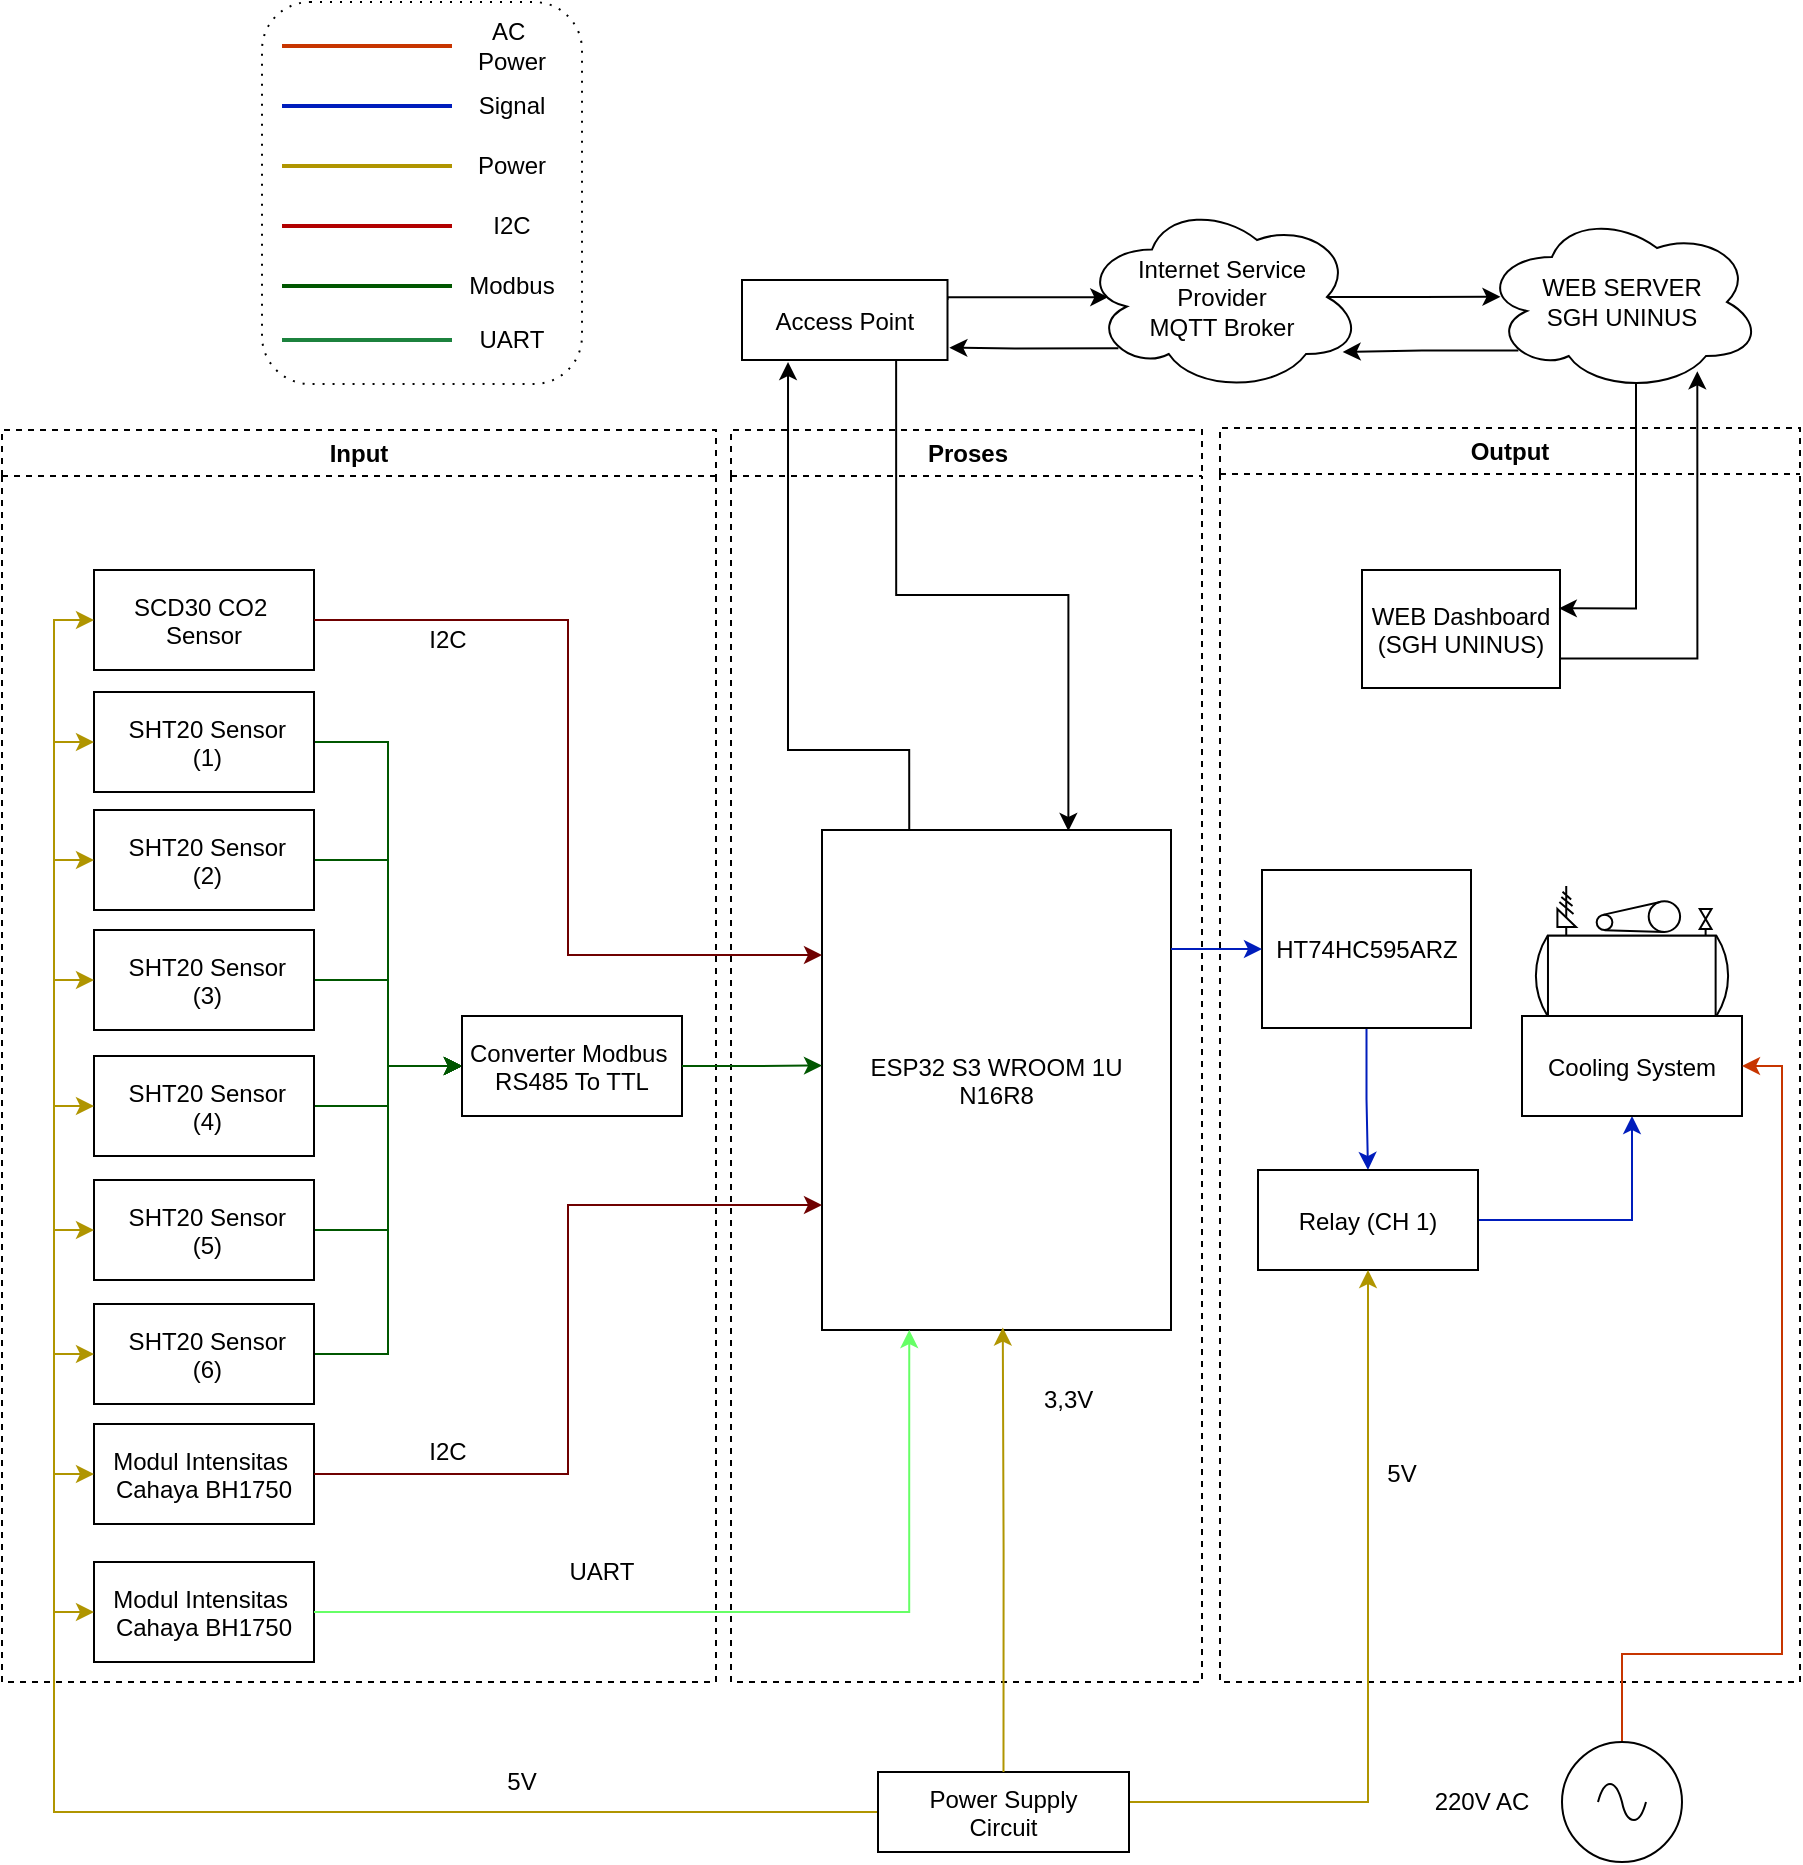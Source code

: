 <mxfile version="22.0.0" type="device">
  <diagram name="Page-1" id="e7e014a7-5840-1c2e-5031-d8a46d1fe8dd">
    <mxGraphModel dx="1969" dy="1969" grid="1" gridSize="10" guides="1" tooltips="1" connect="1" arrows="1" fold="1" page="1" pageScale="1" pageWidth="1169" pageHeight="826" background="none" math="0" shadow="0">
      <root>
        <mxCell id="0" />
        <mxCell id="1" parent="0" />
        <mxCell id="_jFeVBPDXCWnUA5WZdn8-125" value="" style="rounded=1;whiteSpace=wrap;html=1;dashed=1;dashPattern=1 4;" parent="1" vertex="1">
          <mxGeometry x="210" y="-30" width="160" height="191" as="geometry" />
        </mxCell>
        <mxCell id="2" value="Input" style="swimlane;whiteSpace=wrap;strokeWidth=1;dashed=1;" parent="1" vertex="1">
          <mxGeometry x="80" y="184" width="357" height="626" as="geometry" />
        </mxCell>
        <mxCell id="YdDurSKwB5YpkGT3qeEK-24" style="edgeStyle=orthogonalEdgeStyle;rounded=0;orthogonalLoop=1;jettySize=auto;html=1;exitX=1;exitY=0.5;exitDx=0;exitDy=0;entryX=0;entryY=0.5;entryDx=0;entryDy=0;fillColor=#008a00;strokeColor=#005700;" parent="2" source="7" target="8" edge="1">
          <mxGeometry relative="1" as="geometry" />
        </mxCell>
        <mxCell id="7" value=" SHT20 Sensor&#xa; (1)" style="" parent="2" vertex="1">
          <mxGeometry x="46" y="131" width="110" height="50" as="geometry" />
        </mxCell>
        <mxCell id="gOU0UTN-xjUXF7Q-TM1f-51" value="SCD30 CO2 &#xa;Sensor" style="" parent="2" vertex="1">
          <mxGeometry x="46" y="70" width="110" height="50" as="geometry" />
        </mxCell>
        <mxCell id="YdDurSKwB5YpkGT3qeEK-26" style="edgeStyle=orthogonalEdgeStyle;rounded=0;orthogonalLoop=1;jettySize=auto;html=1;exitX=1;exitY=0.5;exitDx=0;exitDy=0;entryX=0;entryY=0.5;entryDx=0;entryDy=0;fillColor=#008a00;strokeColor=#005700;" parent="2" source="YdDurSKwB5YpkGT3qeEK-18" target="8" edge="1">
          <mxGeometry relative="1" as="geometry" />
        </mxCell>
        <mxCell id="YdDurSKwB5YpkGT3qeEK-18" value=" SHT20 Sensor&#xa; (2)" style="" parent="2" vertex="1">
          <mxGeometry x="46" y="190" width="110" height="50" as="geometry" />
        </mxCell>
        <mxCell id="YdDurSKwB5YpkGT3qeEK-27" style="edgeStyle=orthogonalEdgeStyle;rounded=0;orthogonalLoop=1;jettySize=auto;html=1;exitX=1;exitY=0.5;exitDx=0;exitDy=0;entryX=0;entryY=0.5;entryDx=0;entryDy=0;fillColor=#008a00;strokeColor=#005700;" parent="2" source="YdDurSKwB5YpkGT3qeEK-19" target="8" edge="1">
          <mxGeometry relative="1" as="geometry" />
        </mxCell>
        <mxCell id="YdDurSKwB5YpkGT3qeEK-19" value=" SHT20 Sensor&#xa; (3)" style="" parent="2" vertex="1">
          <mxGeometry x="46" y="250" width="110" height="50" as="geometry" />
        </mxCell>
        <mxCell id="YdDurSKwB5YpkGT3qeEK-28" style="edgeStyle=orthogonalEdgeStyle;rounded=0;orthogonalLoop=1;jettySize=auto;html=1;exitX=1;exitY=0.5;exitDx=0;exitDy=0;entryX=0;entryY=0.5;entryDx=0;entryDy=0;fillColor=#008a00;strokeColor=#005700;" parent="2" source="YdDurSKwB5YpkGT3qeEK-20" target="8" edge="1">
          <mxGeometry relative="1" as="geometry" />
        </mxCell>
        <mxCell id="YdDurSKwB5YpkGT3qeEK-20" value=" SHT20 Sensor&#xa; (4)" style="" parent="2" vertex="1">
          <mxGeometry x="46" y="313" width="110" height="50" as="geometry" />
        </mxCell>
        <mxCell id="YdDurSKwB5YpkGT3qeEK-29" style="edgeStyle=orthogonalEdgeStyle;rounded=0;orthogonalLoop=1;jettySize=auto;html=1;exitX=1;exitY=0.5;exitDx=0;exitDy=0;entryX=0;entryY=0.5;entryDx=0;entryDy=0;fillColor=#008a00;strokeColor=#005700;" parent="2" source="YdDurSKwB5YpkGT3qeEK-21" target="8" edge="1">
          <mxGeometry relative="1" as="geometry" />
        </mxCell>
        <mxCell id="YdDurSKwB5YpkGT3qeEK-21" value=" SHT20 Sensor&#xa; (5)" style="" parent="2" vertex="1">
          <mxGeometry x="46" y="375" width="110" height="50" as="geometry" />
        </mxCell>
        <mxCell id="YdDurSKwB5YpkGT3qeEK-30" style="edgeStyle=orthogonalEdgeStyle;rounded=0;orthogonalLoop=1;jettySize=auto;html=1;exitX=1;exitY=0.5;exitDx=0;exitDy=0;entryX=0;entryY=0.5;entryDx=0;entryDy=0;fillColor=#008a00;strokeColor=#005700;" parent="2" source="YdDurSKwB5YpkGT3qeEK-22" target="8" edge="1">
          <mxGeometry relative="1" as="geometry" />
        </mxCell>
        <mxCell id="YdDurSKwB5YpkGT3qeEK-22" value=" SHT20 Sensor&#xa; (6)" style="" parent="2" vertex="1">
          <mxGeometry x="46" y="437" width="110" height="50" as="geometry" />
        </mxCell>
        <mxCell id="10" value="Modul Intensitas &#xa;Cahaya BH1750" style="" parent="2" vertex="1">
          <mxGeometry x="46" y="497" width="110" height="50" as="geometry" />
        </mxCell>
        <mxCell id="8" value="Converter Modbus &#xa;RS485 To TTL" style="" parent="2" vertex="1">
          <mxGeometry x="230" y="293" width="110" height="50" as="geometry" />
        </mxCell>
        <mxCell id="YdDurSKwB5YpkGT3qeEK-34" value="I2C" style="text;html=1;strokeColor=none;fillColor=none;align=center;verticalAlign=middle;whiteSpace=wrap;rounded=0;" parent="2" vertex="1">
          <mxGeometry x="193" y="496" width="60" height="30" as="geometry" />
        </mxCell>
        <mxCell id="YdDurSKwB5YpkGT3qeEK-35" value="I2C" style="text;html=1;strokeColor=none;fillColor=none;align=center;verticalAlign=middle;whiteSpace=wrap;rounded=0;" parent="2" vertex="1">
          <mxGeometry x="193" y="90" width="60" height="30" as="geometry" />
        </mxCell>
        <mxCell id="CCovq0yafHoHbxgWilmW-18" value="Modul Intensitas &#xa;Cahaya BH1750" style="" vertex="1" parent="2">
          <mxGeometry x="46" y="566" width="110" height="50" as="geometry" />
        </mxCell>
        <mxCell id="CCovq0yafHoHbxgWilmW-21" value="UART" style="text;html=1;strokeColor=none;fillColor=none;align=center;verticalAlign=middle;whiteSpace=wrap;rounded=0;" vertex="1" parent="2">
          <mxGeometry x="270" y="556" width="60" height="30" as="geometry" />
        </mxCell>
        <mxCell id="3" value="Proses" style="swimlane;whiteSpace=wrap;dashed=1;" parent="1" vertex="1">
          <mxGeometry x="444.5" y="184" width="235.5" height="626" as="geometry" />
        </mxCell>
        <mxCell id="16" value="ESP32 S3 WROOM 1U&#xa;N16R8" style="" parent="3" vertex="1">
          <mxGeometry x="45.5" y="200" width="174.5" height="250" as="geometry" />
        </mxCell>
        <mxCell id="_jFeVBPDXCWnUA5WZdn8-85" value="3,3V&amp;nbsp;" style="text;html=1;strokeColor=none;fillColor=none;align=center;verticalAlign=middle;whiteSpace=wrap;rounded=0;" parent="3" vertex="1">
          <mxGeometry x="140.5" y="470" width="60" height="30" as="geometry" />
        </mxCell>
        <mxCell id="4" value="Output" style="swimlane;whiteSpace=wrap;fillColor=default;dashed=1;" parent="1" vertex="1">
          <mxGeometry x="689" y="183" width="290" height="627" as="geometry" />
        </mxCell>
        <mxCell id="fvAeQSL598vL-GRUNHVL-43" value="WEB Dashboard&#xa;(SGH UNINUS)" style="" parent="4" vertex="1">
          <mxGeometry x="71" y="71" width="99" height="59" as="geometry" />
        </mxCell>
        <mxCell id="IYphakTMfZU0k0o7lQrA-16" value="" style="edgeStyle=orthogonalEdgeStyle;rounded=0;orthogonalLoop=1;jettySize=auto;html=1;fillColor=#0050ef;strokeColor=#001DBC;" parent="4" source="_jFeVBPDXCWnUA5WZdn8-38" target="_jFeVBPDXCWnUA5WZdn8-42" edge="1">
          <mxGeometry relative="1" as="geometry" />
        </mxCell>
        <mxCell id="_jFeVBPDXCWnUA5WZdn8-38" value="HT74HC595ARZ" style="rounded=0;whiteSpace=wrap;html=1;" parent="4" vertex="1">
          <mxGeometry x="21" y="221" width="104.5" height="79" as="geometry" />
        </mxCell>
        <mxCell id="IYphakTMfZU0k0o7lQrA-17" style="edgeStyle=orthogonalEdgeStyle;rounded=0;orthogonalLoop=1;jettySize=auto;html=1;exitX=1;exitY=0.5;exitDx=0;exitDy=0;entryX=0.5;entryY=1;entryDx=0;entryDy=0;fillColor=#0050ef;strokeColor=#001DBC;" parent="4" source="_jFeVBPDXCWnUA5WZdn8-42" target="_jFeVBPDXCWnUA5WZdn8-43" edge="1">
          <mxGeometry relative="1" as="geometry" />
        </mxCell>
        <mxCell id="_jFeVBPDXCWnUA5WZdn8-42" value="Relay (CH 1)" style="" parent="4" vertex="1">
          <mxGeometry x="19" y="371" width="110" height="50" as="geometry" />
        </mxCell>
        <mxCell id="_jFeVBPDXCWnUA5WZdn8-43" value="Cooling System" style="" parent="4" vertex="1">
          <mxGeometry x="151" y="294" width="110" height="50" as="geometry" />
        </mxCell>
        <mxCell id="IYphakTMfZU0k0o7lQrA-54" value="5V" style="text;html=1;strokeColor=none;fillColor=none;align=center;verticalAlign=middle;whiteSpace=wrap;rounded=0;" parent="4" vertex="1">
          <mxGeometry x="61" y="508" width="60" height="30" as="geometry" />
        </mxCell>
        <mxCell id="IYphakTMfZU0k0o7lQrA-59" value="" style="verticalLabelPosition=bottom;outlineConnect=0;align=center;dashed=0;html=1;verticalAlign=top;shape=mxgraph.pid.compressors.ac_air_compressor" parent="4" vertex="1">
          <mxGeometry x="156" y="229" width="100" height="65" as="geometry" />
        </mxCell>
        <mxCell id="IYphakTMfZU0k0o7lQrA-19" style="edgeStyle=orthogonalEdgeStyle;rounded=0;orthogonalLoop=1;jettySize=auto;html=1;exitX=1;exitY=0.5;exitDx=0;exitDy=0;entryX=0.5;entryY=1;entryDx=0;entryDy=0;fillColor=#e3c800;strokeColor=#B09500;" parent="1" source="_jFeVBPDXCWnUA5WZdn8-65" target="_jFeVBPDXCWnUA5WZdn8-42" edge="1">
          <mxGeometry relative="1" as="geometry">
            <Array as="points">
              <mxPoint x="644" y="870" />
              <mxPoint x="763" y="870" />
            </Array>
          </mxGeometry>
        </mxCell>
        <mxCell id="IYphakTMfZU0k0o7lQrA-26" style="edgeStyle=orthogonalEdgeStyle;rounded=0;orthogonalLoop=1;jettySize=auto;html=1;exitX=0;exitY=0.5;exitDx=0;exitDy=0;entryX=0;entryY=0.5;entryDx=0;entryDy=0;fillColor=#e3c800;strokeColor=#B09500;" parent="1" source="_jFeVBPDXCWnUA5WZdn8-65" target="gOU0UTN-xjUXF7Q-TM1f-51" edge="1">
          <mxGeometry relative="1" as="geometry" />
        </mxCell>
        <mxCell id="IYphakTMfZU0k0o7lQrA-27" style="edgeStyle=orthogonalEdgeStyle;rounded=0;orthogonalLoop=1;jettySize=auto;html=1;exitX=0;exitY=0.5;exitDx=0;exitDy=0;entryX=0;entryY=0.5;entryDx=0;entryDy=0;fillColor=#e3c800;strokeColor=#B09500;" parent="1" source="_jFeVBPDXCWnUA5WZdn8-65" target="7" edge="1">
          <mxGeometry relative="1" as="geometry" />
        </mxCell>
        <mxCell id="IYphakTMfZU0k0o7lQrA-28" style="edgeStyle=orthogonalEdgeStyle;rounded=0;orthogonalLoop=1;jettySize=auto;html=1;entryX=0;entryY=0.5;entryDx=0;entryDy=0;fillColor=#e3c800;strokeColor=#B09500;" parent="1" source="_jFeVBPDXCWnUA5WZdn8-65" target="YdDurSKwB5YpkGT3qeEK-18" edge="1">
          <mxGeometry relative="1" as="geometry" />
        </mxCell>
        <mxCell id="IYphakTMfZU0k0o7lQrA-29" style="edgeStyle=orthogonalEdgeStyle;rounded=0;orthogonalLoop=1;jettySize=auto;html=1;exitX=0;exitY=0.5;exitDx=0;exitDy=0;entryX=0;entryY=0.5;entryDx=0;entryDy=0;fillColor=#e3c800;strokeColor=#B09500;" parent="1" source="_jFeVBPDXCWnUA5WZdn8-65" target="YdDurSKwB5YpkGT3qeEK-19" edge="1">
          <mxGeometry relative="1" as="geometry" />
        </mxCell>
        <mxCell id="IYphakTMfZU0k0o7lQrA-30" style="edgeStyle=orthogonalEdgeStyle;rounded=0;orthogonalLoop=1;jettySize=auto;html=1;exitX=0;exitY=0.5;exitDx=0;exitDy=0;entryX=0;entryY=0.5;entryDx=0;entryDy=0;fillColor=#e3c800;strokeColor=#B09500;" parent="1" source="_jFeVBPDXCWnUA5WZdn8-65" target="YdDurSKwB5YpkGT3qeEK-20" edge="1">
          <mxGeometry relative="1" as="geometry" />
        </mxCell>
        <mxCell id="IYphakTMfZU0k0o7lQrA-31" style="edgeStyle=orthogonalEdgeStyle;rounded=0;orthogonalLoop=1;jettySize=auto;html=1;entryX=0;entryY=0.5;entryDx=0;entryDy=0;fillColor=#e3c800;strokeColor=#B09500;" parent="1" source="_jFeVBPDXCWnUA5WZdn8-65" target="YdDurSKwB5YpkGT3qeEK-21" edge="1">
          <mxGeometry relative="1" as="geometry" />
        </mxCell>
        <mxCell id="IYphakTMfZU0k0o7lQrA-33" style="edgeStyle=orthogonalEdgeStyle;rounded=0;orthogonalLoop=1;jettySize=auto;html=1;entryX=0;entryY=0.5;entryDx=0;entryDy=0;fillColor=#e3c800;strokeColor=#B09500;" parent="1" source="_jFeVBPDXCWnUA5WZdn8-65" target="YdDurSKwB5YpkGT3qeEK-22" edge="1">
          <mxGeometry relative="1" as="geometry" />
        </mxCell>
        <mxCell id="IYphakTMfZU0k0o7lQrA-34" style="edgeStyle=orthogonalEdgeStyle;rounded=0;orthogonalLoop=1;jettySize=auto;html=1;entryX=0;entryY=0.5;entryDx=0;entryDy=0;fillColor=#e3c800;strokeColor=#B09500;" parent="1" source="_jFeVBPDXCWnUA5WZdn8-65" target="10" edge="1">
          <mxGeometry relative="1" as="geometry" />
        </mxCell>
        <mxCell id="CCovq0yafHoHbxgWilmW-19" style="edgeStyle=orthogonalEdgeStyle;rounded=0;orthogonalLoop=1;jettySize=auto;html=1;exitX=0;exitY=0.5;exitDx=0;exitDy=0;entryX=0;entryY=0.5;entryDx=0;entryDy=0;fillColor=#e3c800;strokeColor=#B09500;" edge="1" parent="1" source="_jFeVBPDXCWnUA5WZdn8-65" target="CCovq0yafHoHbxgWilmW-18">
          <mxGeometry relative="1" as="geometry" />
        </mxCell>
        <mxCell id="_jFeVBPDXCWnUA5WZdn8-65" value="Power Supply &#xa;Circuit" style="" parent="1" vertex="1">
          <mxGeometry x="518" y="855" width="125.5" height="40" as="geometry" />
        </mxCell>
        <mxCell id="_jFeVBPDXCWnUA5WZdn8-86" value="5V" style="text;html=1;strokeColor=none;fillColor=none;align=center;verticalAlign=middle;whiteSpace=wrap;rounded=0;" parent="1" vertex="1">
          <mxGeometry x="310" y="845" width="60" height="30" as="geometry" />
        </mxCell>
        <mxCell id="_jFeVBPDXCWnUA5WZdn8-120" value="" style="line;strokeWidth=2;html=1;fillColor=#0050ef;fontColor=#ffffff;strokeColor=#001DBC;" parent="1" vertex="1">
          <mxGeometry x="220" y="17" width="85" height="10" as="geometry" />
        </mxCell>
        <mxCell id="_jFeVBPDXCWnUA5WZdn8-121" value="" style="line;strokeWidth=2;html=1;fillColor=#e3c800;fontColor=#000000;strokeColor=#B09500;" parent="1" vertex="1">
          <mxGeometry x="220" y="47" width="85" height="10" as="geometry" />
        </mxCell>
        <mxCell id="_jFeVBPDXCWnUA5WZdn8-122" value="Signal" style="text;html=1;strokeColor=none;fillColor=none;align=center;verticalAlign=middle;whiteSpace=wrap;rounded=0;" parent="1" vertex="1">
          <mxGeometry x="305" y="7" width="60" height="30" as="geometry" />
        </mxCell>
        <mxCell id="_jFeVBPDXCWnUA5WZdn8-123" value="Power" style="text;html=1;strokeColor=none;fillColor=none;align=center;verticalAlign=middle;whiteSpace=wrap;rounded=0;" parent="1" vertex="1">
          <mxGeometry x="305" y="37" width="60" height="30" as="geometry" />
        </mxCell>
        <mxCell id="YdDurSKwB5YpkGT3qeEK-31" style="edgeStyle=orthogonalEdgeStyle;rounded=0;orthogonalLoop=1;jettySize=auto;html=1;exitX=1;exitY=0.5;exitDx=0;exitDy=0;entryX=0;entryY=0.471;entryDx=0;entryDy=0;entryPerimeter=0;fillColor=#008a00;strokeColor=#005700;" parent="1" source="8" target="16" edge="1">
          <mxGeometry relative="1" as="geometry" />
        </mxCell>
        <mxCell id="YdDurSKwB5YpkGT3qeEK-32" style="edgeStyle=orthogonalEdgeStyle;rounded=0;orthogonalLoop=1;jettySize=auto;html=1;exitX=1;exitY=0.5;exitDx=0;exitDy=0;entryX=0;entryY=0.75;entryDx=0;entryDy=0;fillColor=#a20025;strokeColor=#6F0000;" parent="1" source="10" target="16" edge="1">
          <mxGeometry relative="1" as="geometry" />
        </mxCell>
        <mxCell id="YdDurSKwB5YpkGT3qeEK-33" style="edgeStyle=orthogonalEdgeStyle;rounded=0;orthogonalLoop=1;jettySize=auto;html=1;exitX=1;exitY=0.5;exitDx=0;exitDy=0;entryX=0;entryY=0.25;entryDx=0;entryDy=0;fillColor=#a20025;strokeColor=#6F0000;" parent="1" source="gOU0UTN-xjUXF7Q-TM1f-51" target="16" edge="1">
          <mxGeometry relative="1" as="geometry" />
        </mxCell>
        <mxCell id="_jFeVBPDXCWnUA5WZdn8-100" value="WEB SERVER&lt;div&gt;SGH UNINUS&lt;/div&gt;" style="ellipse;shape=cloud;whiteSpace=wrap;html=1;align=center;" parent="1" vertex="1">
          <mxGeometry x="820" y="75" width="140" height="90" as="geometry" />
        </mxCell>
        <mxCell id="IYphakTMfZU0k0o7lQrA-18" style="edgeStyle=orthogonalEdgeStyle;rounded=0;orthogonalLoop=1;jettySize=auto;html=1;entryX=0;entryY=0.5;entryDx=0;entryDy=0;fillColor=#0050ef;strokeColor=#001DBC;" parent="1" source="16" target="_jFeVBPDXCWnUA5WZdn8-38" edge="1">
          <mxGeometry relative="1" as="geometry">
            <Array as="points">
              <mxPoint x="687" y="444" />
            </Array>
          </mxGeometry>
        </mxCell>
        <mxCell id="IYphakTMfZU0k0o7lQrA-39" style="edgeStyle=orthogonalEdgeStyle;rounded=0;orthogonalLoop=1;jettySize=auto;html=1;exitX=1;exitY=0.25;exitDx=0;exitDy=0;entryX=0.094;entryY=0.501;entryDx=0;entryDy=0;entryPerimeter=0;" parent="1" source="_jFeVBPDXCWnUA5WZdn8-88" target="IYphakTMfZU0k0o7lQrA-35" edge="1">
          <mxGeometry relative="1" as="geometry">
            <Array as="points">
              <mxPoint x="553" y="118" />
            </Array>
          </mxGeometry>
        </mxCell>
        <mxCell id="_jFeVBPDXCWnUA5WZdn8-88" value="Access Point" style="" parent="1" vertex="1">
          <mxGeometry x="450" y="109" width="102.75" height="40" as="geometry" />
        </mxCell>
        <mxCell id="IYphakTMfZU0k0o7lQrA-35" value="Internet Service&lt;br&gt;Provider&lt;br&gt;MQTT Broker" style="ellipse;shape=cloud;whiteSpace=wrap;html=1;align=center;" parent="1" vertex="1">
          <mxGeometry x="620" y="70" width="140" height="95" as="geometry" />
        </mxCell>
        <mxCell id="IYphakTMfZU0k0o7lQrA-37" style="edgeStyle=orthogonalEdgeStyle;rounded=0;orthogonalLoop=1;jettySize=auto;html=1;exitX=0.25;exitY=0;exitDx=0;exitDy=0;entryX=0.224;entryY=1.025;entryDx=0;entryDy=0;entryPerimeter=0;" parent="1" source="16" target="_jFeVBPDXCWnUA5WZdn8-88" edge="1">
          <mxGeometry relative="1" as="geometry">
            <mxPoint x="473" y="154" as="targetPoint" />
            <Array as="points">
              <mxPoint x="534" y="344" />
              <mxPoint x="473" y="344" />
            </Array>
          </mxGeometry>
        </mxCell>
        <mxCell id="IYphakTMfZU0k0o7lQrA-38" style="edgeStyle=orthogonalEdgeStyle;rounded=0;orthogonalLoop=1;jettySize=auto;html=1;exitX=0.75;exitY=1;exitDx=0;exitDy=0;entryX=0.706;entryY=0.002;entryDx=0;entryDy=0;entryPerimeter=0;" parent="1" source="_jFeVBPDXCWnUA5WZdn8-88" target="16" edge="1">
          <mxGeometry relative="1" as="geometry" />
        </mxCell>
        <mxCell id="IYphakTMfZU0k0o7lQrA-40" style="edgeStyle=orthogonalEdgeStyle;rounded=0;orthogonalLoop=1;jettySize=auto;html=1;exitX=0.13;exitY=0.77;exitDx=0;exitDy=0;exitPerimeter=0;entryX=1.009;entryY=0.846;entryDx=0;entryDy=0;entryPerimeter=0;" parent="1" source="IYphakTMfZU0k0o7lQrA-35" target="_jFeVBPDXCWnUA5WZdn8-88" edge="1">
          <mxGeometry relative="1" as="geometry" />
        </mxCell>
        <mxCell id="IYphakTMfZU0k0o7lQrA-44" style="edgeStyle=orthogonalEdgeStyle;rounded=0;orthogonalLoop=1;jettySize=auto;html=1;exitX=0.13;exitY=0.77;exitDx=0;exitDy=0;exitPerimeter=0;entryX=0.931;entryY=0.789;entryDx=0;entryDy=0;entryPerimeter=0;" parent="1" source="_jFeVBPDXCWnUA5WZdn8-100" target="IYphakTMfZU0k0o7lQrA-35" edge="1">
          <mxGeometry relative="1" as="geometry" />
        </mxCell>
        <mxCell id="IYphakTMfZU0k0o7lQrA-45" style="edgeStyle=orthogonalEdgeStyle;rounded=0;orthogonalLoop=1;jettySize=auto;html=1;exitX=0.875;exitY=0.5;exitDx=0;exitDy=0;exitPerimeter=0;entryX=0.066;entryY=0.471;entryDx=0;entryDy=0;entryPerimeter=0;" parent="1" source="IYphakTMfZU0k0o7lQrA-35" target="_jFeVBPDXCWnUA5WZdn8-100" edge="1">
          <mxGeometry relative="1" as="geometry" />
        </mxCell>
        <mxCell id="IYphakTMfZU0k0o7lQrA-46" style="edgeStyle=orthogonalEdgeStyle;rounded=0;orthogonalLoop=1;jettySize=auto;html=1;exitX=0.55;exitY=0.95;exitDx=0;exitDy=0;exitPerimeter=0;entryX=0.994;entryY=0.325;entryDx=0;entryDy=0;entryPerimeter=0;" parent="1" source="_jFeVBPDXCWnUA5WZdn8-100" target="fvAeQSL598vL-GRUNHVL-43" edge="1">
          <mxGeometry relative="1" as="geometry" />
        </mxCell>
        <mxCell id="IYphakTMfZU0k0o7lQrA-47" style="edgeStyle=orthogonalEdgeStyle;rounded=0;orthogonalLoop=1;jettySize=auto;html=1;exitX=1;exitY=0.75;exitDx=0;exitDy=0;entryX=0.769;entryY=0.885;entryDx=0;entryDy=0;entryPerimeter=0;" parent="1" source="fvAeQSL598vL-GRUNHVL-43" target="_jFeVBPDXCWnUA5WZdn8-100" edge="1">
          <mxGeometry relative="1" as="geometry" />
        </mxCell>
        <mxCell id="IYphakTMfZU0k0o7lQrA-50" value="" style="line;strokeWidth=2;html=1;fillColor=#e51400;fontColor=#ffffff;strokeColor=#B20000;" parent="1" vertex="1">
          <mxGeometry x="220" y="77" width="85" height="10" as="geometry" />
        </mxCell>
        <mxCell id="IYphakTMfZU0k0o7lQrA-51" value="" style="line;strokeWidth=2;html=1;fillColor=#008a00;fontColor=#ffffff;strokeColor=#005700;" parent="1" vertex="1">
          <mxGeometry x="220" y="107" width="85" height="10" as="geometry" />
        </mxCell>
        <mxCell id="IYphakTMfZU0k0o7lQrA-52" value="I2C" style="text;html=1;strokeColor=none;fillColor=none;align=center;verticalAlign=middle;whiteSpace=wrap;rounded=0;" parent="1" vertex="1">
          <mxGeometry x="305" y="67" width="60" height="30" as="geometry" />
        </mxCell>
        <mxCell id="IYphakTMfZU0k0o7lQrA-53" value="Modbus" style="text;html=1;strokeColor=none;fillColor=none;align=center;verticalAlign=middle;whiteSpace=wrap;rounded=0;" parent="1" vertex="1">
          <mxGeometry x="305" y="97" width="60" height="30" as="geometry" />
        </mxCell>
        <mxCell id="IYphakTMfZU0k0o7lQrA-55" value="220V AC" style="text;html=1;strokeColor=none;fillColor=none;align=center;verticalAlign=middle;whiteSpace=wrap;rounded=0;" parent="1" vertex="1">
          <mxGeometry x="790" y="855" width="60" height="30" as="geometry" />
        </mxCell>
        <mxCell id="IYphakTMfZU0k0o7lQrA-56" style="edgeStyle=orthogonalEdgeStyle;rounded=0;orthogonalLoop=1;jettySize=auto;html=1;exitX=0.5;exitY=0;exitDx=0;exitDy=0;entryX=0.518;entryY=0.995;entryDx=0;entryDy=0;entryPerimeter=0;fillColor=#e3c800;strokeColor=#B09500;" parent="1" source="_jFeVBPDXCWnUA5WZdn8-65" target="16" edge="1">
          <mxGeometry relative="1" as="geometry" />
        </mxCell>
        <mxCell id="IYphakTMfZU0k0o7lQrA-63" style="edgeStyle=orthogonalEdgeStyle;rounded=0;orthogonalLoop=1;jettySize=auto;html=1;entryX=1;entryY=0.5;entryDx=0;entryDy=0;fillColor=#fa6800;strokeColor=#C73500;" parent="1" source="IYphakTMfZU0k0o7lQrA-61" target="_jFeVBPDXCWnUA5WZdn8-43" edge="1">
          <mxGeometry relative="1" as="geometry">
            <Array as="points">
              <mxPoint x="970" y="796" />
              <mxPoint x="970" y="502" />
            </Array>
          </mxGeometry>
        </mxCell>
        <mxCell id="IYphakTMfZU0k0o7lQrA-61" value="" style="pointerEvents=1;verticalLabelPosition=bottom;shadow=0;dashed=0;align=center;html=1;verticalAlign=top;shape=mxgraph.electrical.signal_sources.source;aspect=fixed;points=[[0.5,0,0],[1,0.5,0],[0.5,1,0],[0,0.5,0]];elSignalType=ac;" parent="1" vertex="1">
          <mxGeometry x="860" y="840" width="60" height="60" as="geometry" />
        </mxCell>
        <mxCell id="IYphakTMfZU0k0o7lQrA-64" value="" style="line;strokeWidth=2;html=1;fillColor=#fa6800;fontColor=#000000;strokeColor=#C73500;" parent="1" vertex="1">
          <mxGeometry x="220" y="-13" width="85" height="10" as="geometry" />
        </mxCell>
        <mxCell id="IYphakTMfZU0k0o7lQrA-65" value="AC&amp;nbsp;&lt;br&gt;Power" style="text;html=1;strokeColor=none;fillColor=none;align=center;verticalAlign=middle;whiteSpace=wrap;rounded=0;" parent="1" vertex="1">
          <mxGeometry x="305" y="-23" width="60" height="30" as="geometry" />
        </mxCell>
        <mxCell id="CCovq0yafHoHbxgWilmW-20" style="edgeStyle=orthogonalEdgeStyle;rounded=0;orthogonalLoop=1;jettySize=auto;html=1;exitX=1;exitY=0.5;exitDx=0;exitDy=0;entryX=0.25;entryY=1;entryDx=0;entryDy=0;fillColor=#d80073;strokeColor=#66FF66;" edge="1" parent="1" source="CCovq0yafHoHbxgWilmW-18" target="16">
          <mxGeometry relative="1" as="geometry" />
        </mxCell>
        <mxCell id="CCovq0yafHoHbxgWilmW-23" value="" style="line;strokeWidth=2;html=1;fillColor=#1ed22a;fontColor=#ffffff;strokeColor=#1c823e;fillStyle=solid;" vertex="1" parent="1">
          <mxGeometry x="220" y="134" width="85" height="10" as="geometry" />
        </mxCell>
        <mxCell id="CCovq0yafHoHbxgWilmW-24" value="UART" style="text;html=1;strokeColor=none;fillColor=none;align=center;verticalAlign=middle;whiteSpace=wrap;rounded=0;" vertex="1" parent="1">
          <mxGeometry x="305" y="124" width="60" height="30" as="geometry" />
        </mxCell>
      </root>
    </mxGraphModel>
  </diagram>
</mxfile>
